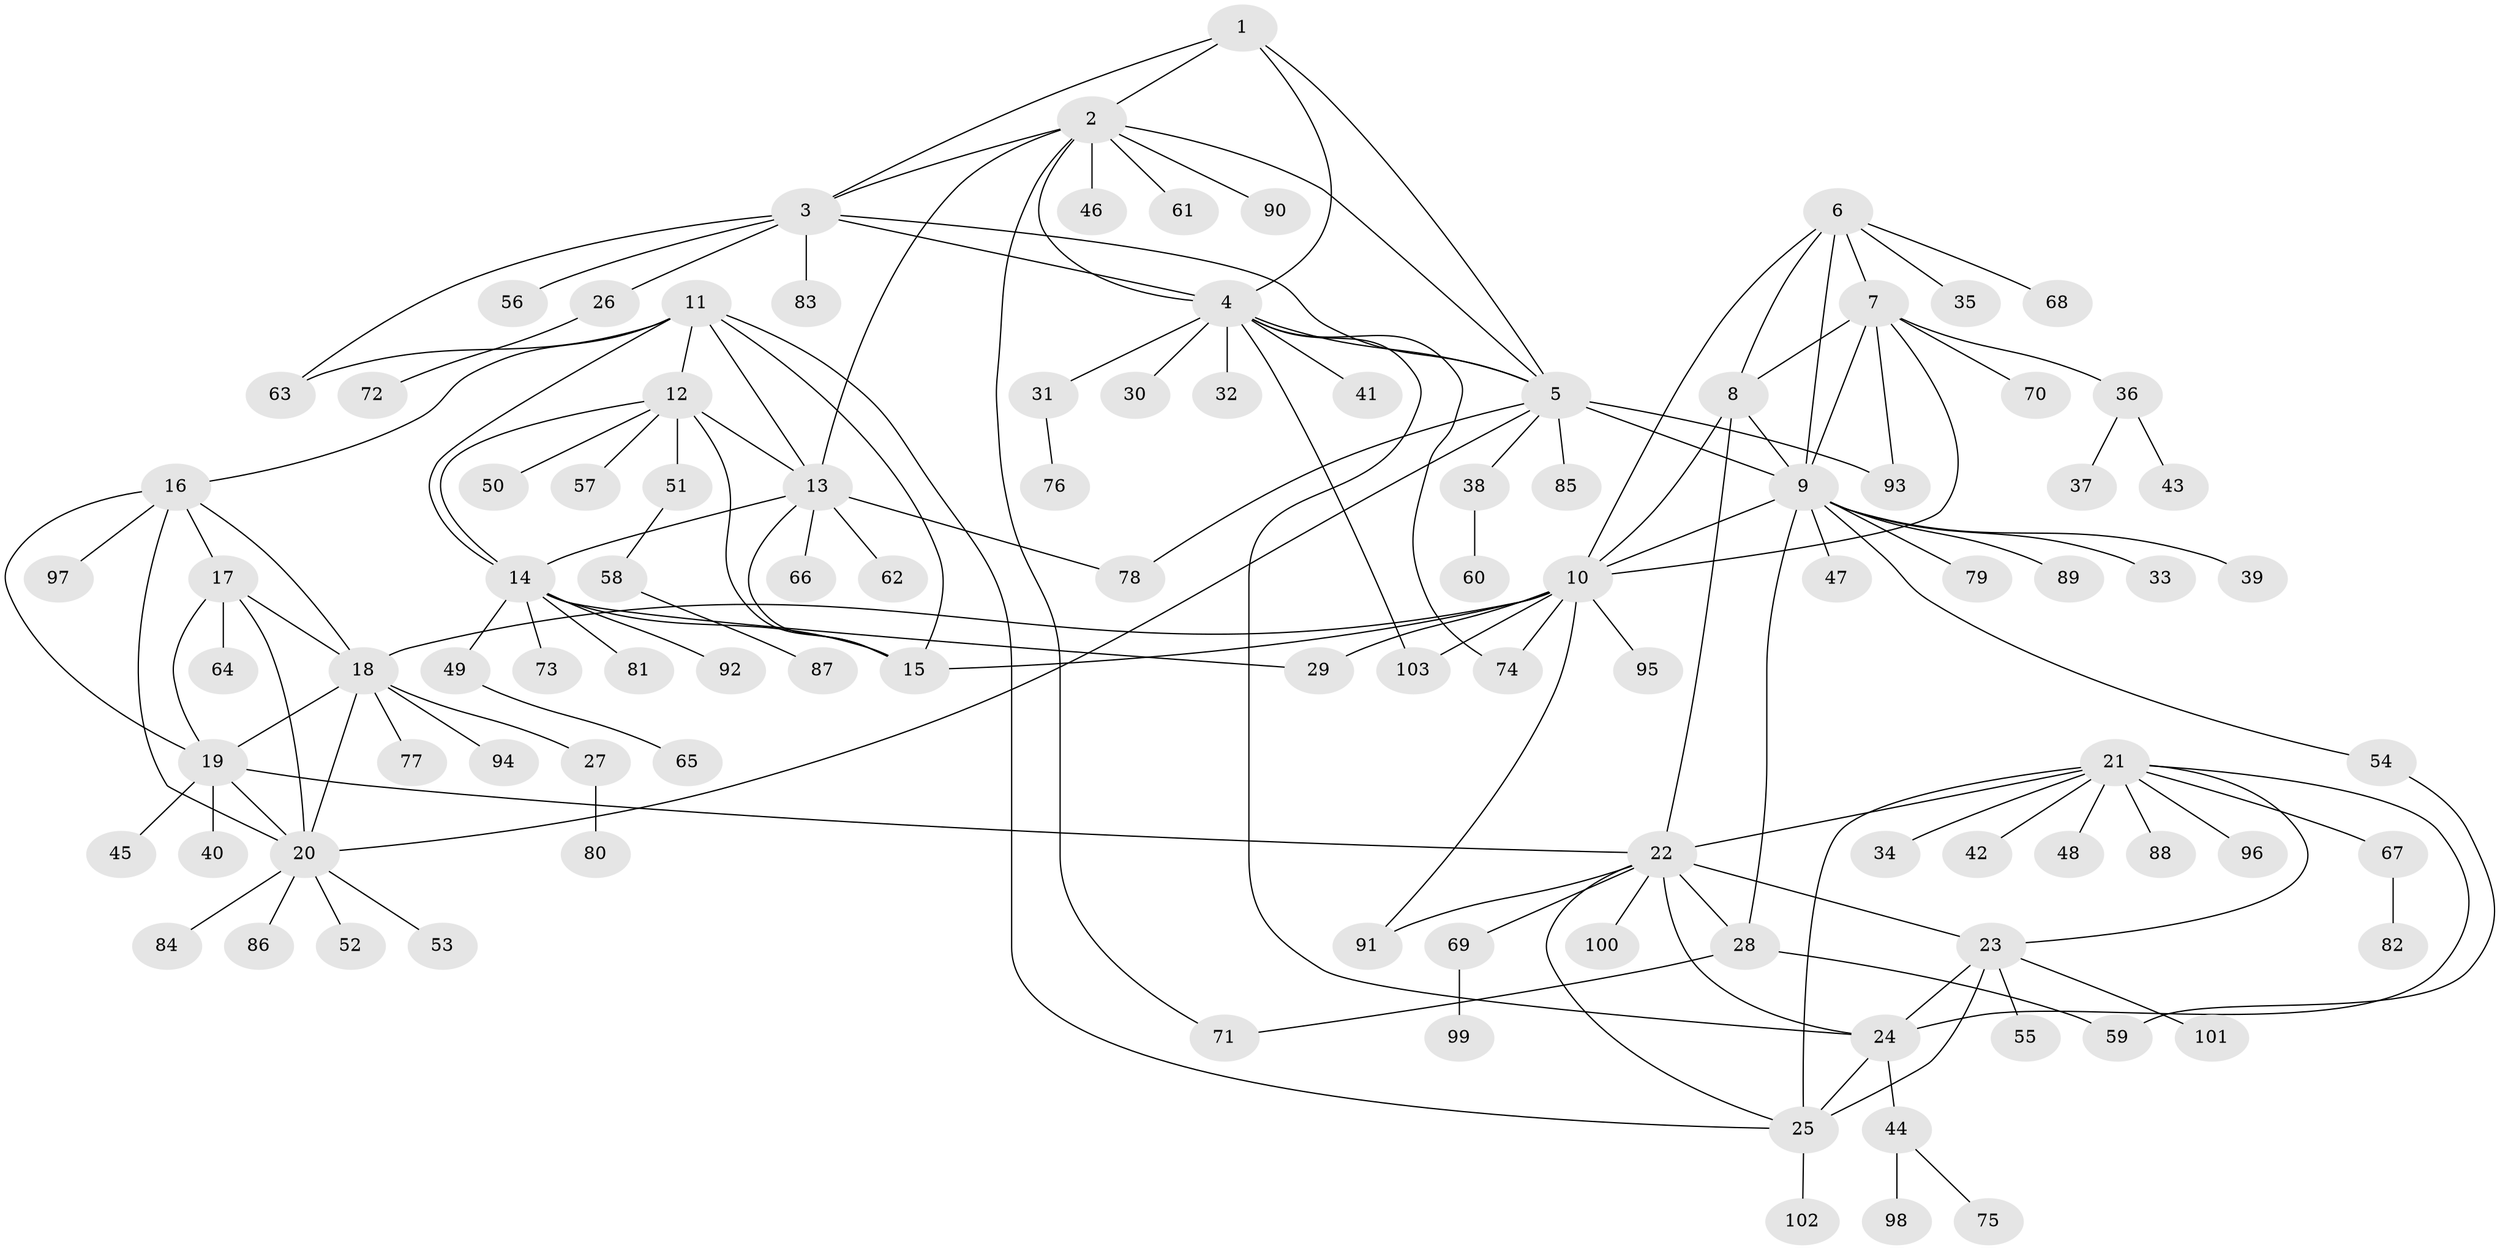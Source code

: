 // coarse degree distribution, {5: 0.0967741935483871, 6: 0.03225806451612903, 7: 0.06451612903225806, 8: 0.06451612903225806, 9: 0.06451612903225806, 4: 0.06451612903225806, 1: 0.3870967741935484, 3: 0.03225806451612903, 2: 0.1935483870967742}
// Generated by graph-tools (version 1.1) at 2025/52/03/04/25 22:52:40]
// undirected, 103 vertices, 148 edges
graph export_dot {
  node [color=gray90,style=filled];
  1;
  2;
  3;
  4;
  5;
  6;
  7;
  8;
  9;
  10;
  11;
  12;
  13;
  14;
  15;
  16;
  17;
  18;
  19;
  20;
  21;
  22;
  23;
  24;
  25;
  26;
  27;
  28;
  29;
  30;
  31;
  32;
  33;
  34;
  35;
  36;
  37;
  38;
  39;
  40;
  41;
  42;
  43;
  44;
  45;
  46;
  47;
  48;
  49;
  50;
  51;
  52;
  53;
  54;
  55;
  56;
  57;
  58;
  59;
  60;
  61;
  62;
  63;
  64;
  65;
  66;
  67;
  68;
  69;
  70;
  71;
  72;
  73;
  74;
  75;
  76;
  77;
  78;
  79;
  80;
  81;
  82;
  83;
  84;
  85;
  86;
  87;
  88;
  89;
  90;
  91;
  92;
  93;
  94;
  95;
  96;
  97;
  98;
  99;
  100;
  101;
  102;
  103;
  1 -- 2;
  1 -- 3;
  1 -- 4;
  1 -- 5;
  2 -- 3;
  2 -- 4;
  2 -- 5;
  2 -- 13;
  2 -- 46;
  2 -- 61;
  2 -- 71;
  2 -- 90;
  3 -- 4;
  3 -- 5;
  3 -- 26;
  3 -- 56;
  3 -- 63;
  3 -- 83;
  4 -- 5;
  4 -- 24;
  4 -- 30;
  4 -- 31;
  4 -- 32;
  4 -- 41;
  4 -- 74;
  4 -- 103;
  5 -- 9;
  5 -- 20;
  5 -- 38;
  5 -- 78;
  5 -- 85;
  5 -- 93;
  6 -- 7;
  6 -- 8;
  6 -- 9;
  6 -- 10;
  6 -- 35;
  6 -- 68;
  7 -- 8;
  7 -- 9;
  7 -- 10;
  7 -- 36;
  7 -- 70;
  7 -- 93;
  8 -- 9;
  8 -- 10;
  8 -- 22;
  9 -- 10;
  9 -- 28;
  9 -- 33;
  9 -- 39;
  9 -- 47;
  9 -- 54;
  9 -- 79;
  9 -- 89;
  10 -- 15;
  10 -- 18;
  10 -- 29;
  10 -- 74;
  10 -- 91;
  10 -- 95;
  10 -- 103;
  11 -- 12;
  11 -- 13;
  11 -- 14;
  11 -- 15;
  11 -- 16;
  11 -- 25;
  11 -- 63;
  12 -- 13;
  12 -- 14;
  12 -- 15;
  12 -- 50;
  12 -- 51;
  12 -- 57;
  13 -- 14;
  13 -- 15;
  13 -- 62;
  13 -- 66;
  13 -- 78;
  14 -- 15;
  14 -- 29;
  14 -- 49;
  14 -- 73;
  14 -- 81;
  14 -- 92;
  16 -- 17;
  16 -- 18;
  16 -- 19;
  16 -- 20;
  16 -- 97;
  17 -- 18;
  17 -- 19;
  17 -- 20;
  17 -- 64;
  18 -- 19;
  18 -- 20;
  18 -- 27;
  18 -- 77;
  18 -- 94;
  19 -- 20;
  19 -- 22;
  19 -- 40;
  19 -- 45;
  20 -- 52;
  20 -- 53;
  20 -- 84;
  20 -- 86;
  21 -- 22;
  21 -- 23;
  21 -- 24;
  21 -- 25;
  21 -- 34;
  21 -- 42;
  21 -- 48;
  21 -- 67;
  21 -- 88;
  21 -- 96;
  22 -- 23;
  22 -- 24;
  22 -- 25;
  22 -- 28;
  22 -- 69;
  22 -- 91;
  22 -- 100;
  23 -- 24;
  23 -- 25;
  23 -- 55;
  23 -- 101;
  24 -- 25;
  24 -- 44;
  25 -- 102;
  26 -- 72;
  27 -- 80;
  28 -- 59;
  28 -- 71;
  31 -- 76;
  36 -- 37;
  36 -- 43;
  38 -- 60;
  44 -- 75;
  44 -- 98;
  49 -- 65;
  51 -- 58;
  54 -- 59;
  58 -- 87;
  67 -- 82;
  69 -- 99;
}
